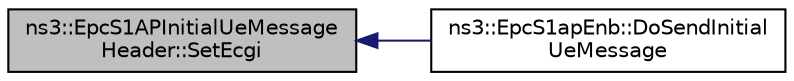 digraph "ns3::EpcS1APInitialUeMessageHeader::SetEcgi"
{
  edge [fontname="Helvetica",fontsize="10",labelfontname="Helvetica",labelfontsize="10"];
  node [fontname="Helvetica",fontsize="10",shape=record];
  rankdir="LR";
  Node1 [label="ns3::EpcS1APInitialUeMessage\lHeader::SetEcgi",height=0.2,width=0.4,color="black", fillcolor="grey75", style="filled", fontcolor="black"];
  Node1 -> Node2 [dir="back",color="midnightblue",fontsize="10",style="solid"];
  Node2 [label="ns3::EpcS1apEnb::DoSendInitial\lUeMessage",height=0.2,width=0.4,color="black", fillcolor="white", style="filled",URL="$db/d92/classns3_1_1EpcS1apEnb.html#ae16bde90b51366725675d0bca74e6a57"];
}
